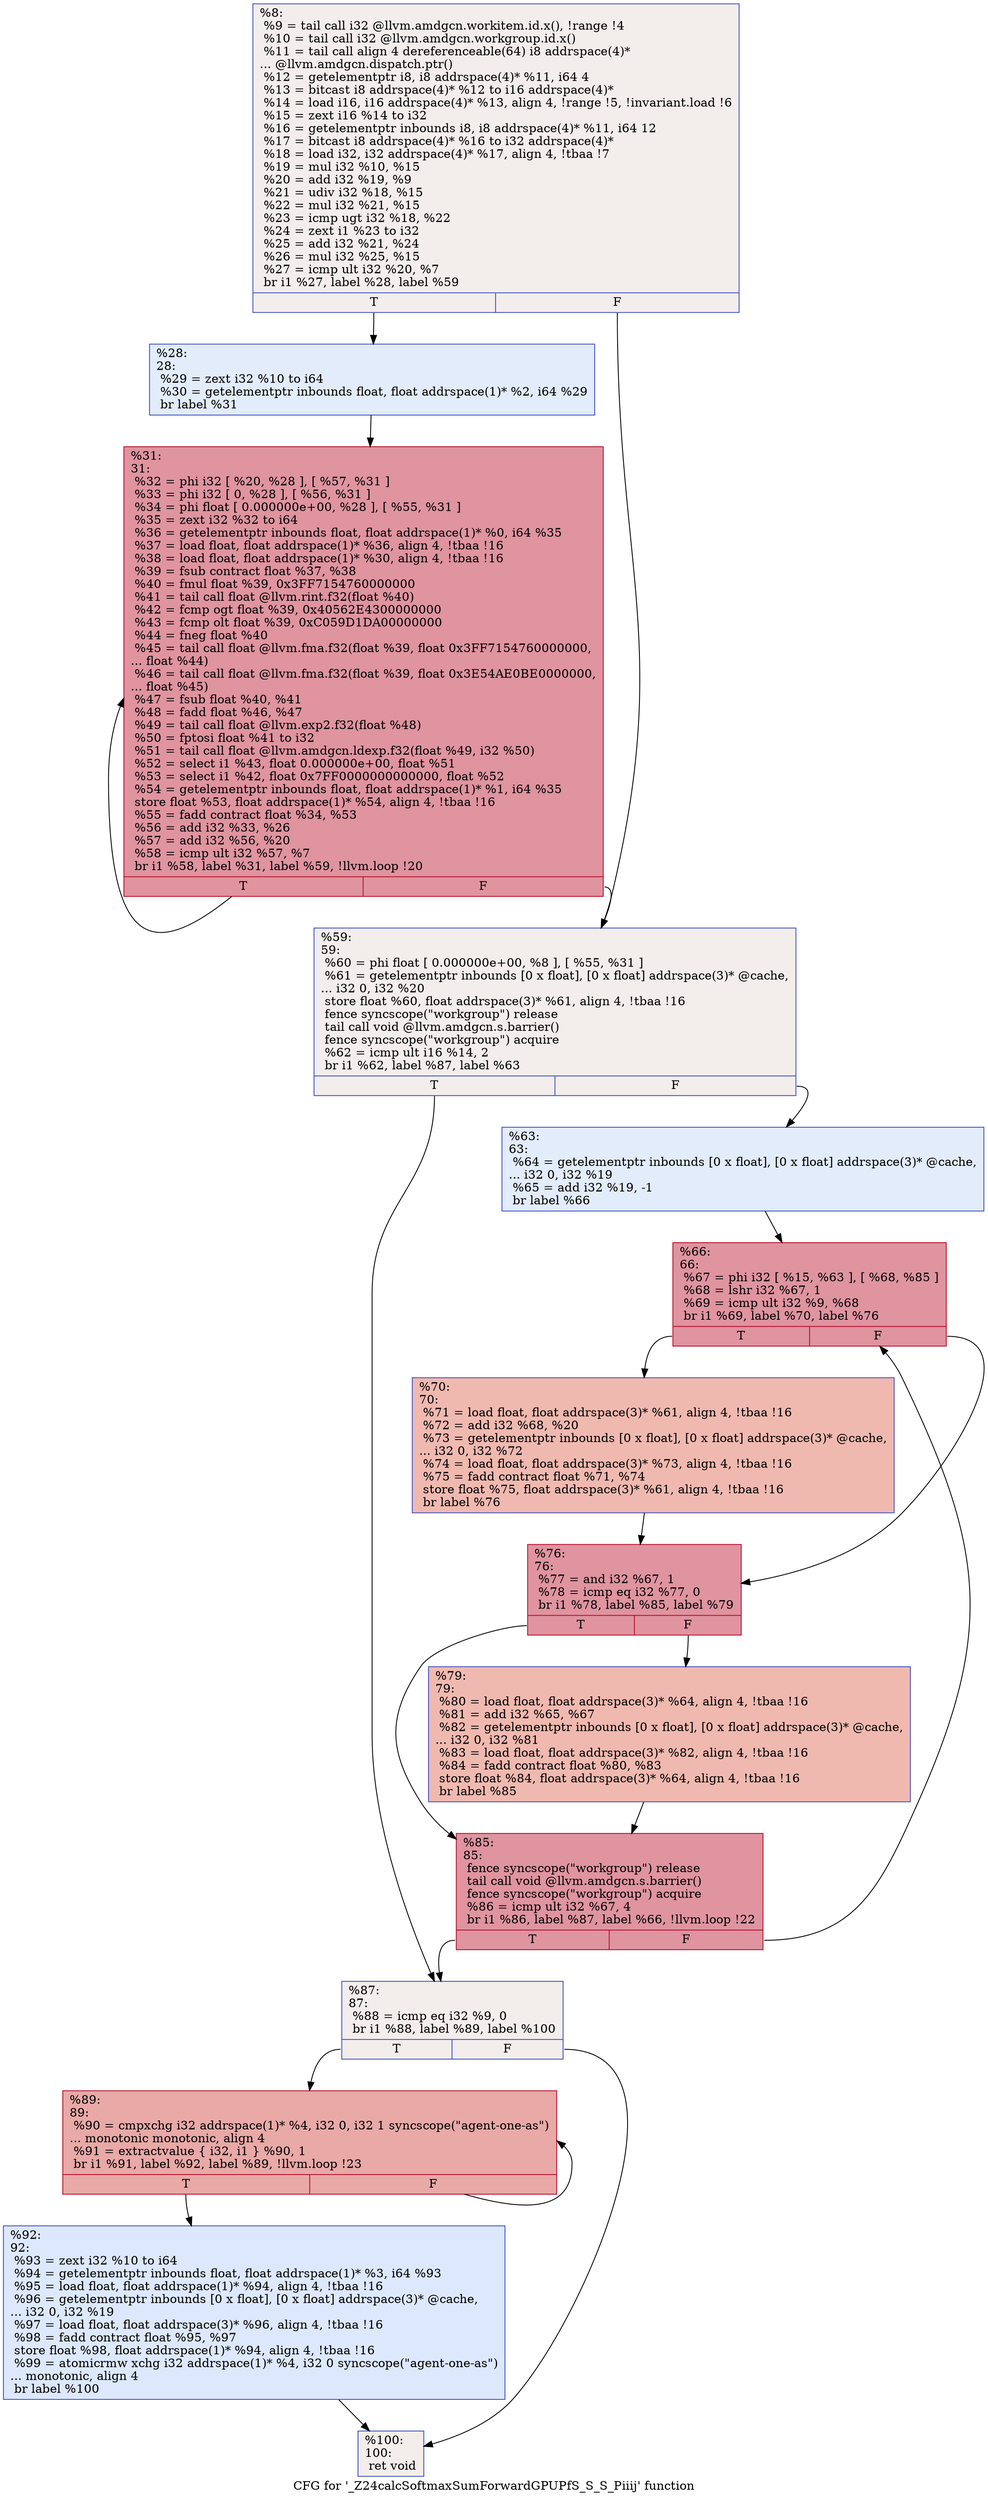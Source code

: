digraph "CFG for '_Z24calcSoftmaxSumForwardGPUPfS_S_S_Piiij' function" {
	label="CFG for '_Z24calcSoftmaxSumForwardGPUPfS_S_S_Piiij' function";

	Node0x4e890d0 [shape=record,color="#3d50c3ff", style=filled, fillcolor="#e3d9d370",label="{%8:\l  %9 = tail call i32 @llvm.amdgcn.workitem.id.x(), !range !4\l  %10 = tail call i32 @llvm.amdgcn.workgroup.id.x()\l  %11 = tail call align 4 dereferenceable(64) i8 addrspace(4)*\l... @llvm.amdgcn.dispatch.ptr()\l  %12 = getelementptr i8, i8 addrspace(4)* %11, i64 4\l  %13 = bitcast i8 addrspace(4)* %12 to i16 addrspace(4)*\l  %14 = load i16, i16 addrspace(4)* %13, align 4, !range !5, !invariant.load !6\l  %15 = zext i16 %14 to i32\l  %16 = getelementptr inbounds i8, i8 addrspace(4)* %11, i64 12\l  %17 = bitcast i8 addrspace(4)* %16 to i32 addrspace(4)*\l  %18 = load i32, i32 addrspace(4)* %17, align 4, !tbaa !7\l  %19 = mul i32 %10, %15\l  %20 = add i32 %19, %9\l  %21 = udiv i32 %18, %15\l  %22 = mul i32 %21, %15\l  %23 = icmp ugt i32 %18, %22\l  %24 = zext i1 %23 to i32\l  %25 = add i32 %21, %24\l  %26 = mul i32 %25, %15\l  %27 = icmp ult i32 %20, %7\l  br i1 %27, label %28, label %59\l|{<s0>T|<s1>F}}"];
	Node0x4e890d0:s0 -> Node0x4e8b690;
	Node0x4e890d0:s1 -> Node0x4e8b720;
	Node0x4e8b690 [shape=record,color="#3d50c3ff", style=filled, fillcolor="#bfd3f670",label="{%28:\l28:                                               \l  %29 = zext i32 %10 to i64\l  %30 = getelementptr inbounds float, float addrspace(1)* %2, i64 %29\l  br label %31\l}"];
	Node0x4e8b690 -> Node0x4e8b970;
	Node0x4e8b970 [shape=record,color="#b70d28ff", style=filled, fillcolor="#b70d2870",label="{%31:\l31:                                               \l  %32 = phi i32 [ %20, %28 ], [ %57, %31 ]\l  %33 = phi i32 [ 0, %28 ], [ %56, %31 ]\l  %34 = phi float [ 0.000000e+00, %28 ], [ %55, %31 ]\l  %35 = zext i32 %32 to i64\l  %36 = getelementptr inbounds float, float addrspace(1)* %0, i64 %35\l  %37 = load float, float addrspace(1)* %36, align 4, !tbaa !16\l  %38 = load float, float addrspace(1)* %30, align 4, !tbaa !16\l  %39 = fsub contract float %37, %38\l  %40 = fmul float %39, 0x3FF7154760000000\l  %41 = tail call float @llvm.rint.f32(float %40)\l  %42 = fcmp ogt float %39, 0x40562E4300000000\l  %43 = fcmp olt float %39, 0xC059D1DA00000000\l  %44 = fneg float %40\l  %45 = tail call float @llvm.fma.f32(float %39, float 0x3FF7154760000000,\l... float %44)\l  %46 = tail call float @llvm.fma.f32(float %39, float 0x3E54AE0BE0000000,\l... float %45)\l  %47 = fsub float %40, %41\l  %48 = fadd float %46, %47\l  %49 = tail call float @llvm.exp2.f32(float %48)\l  %50 = fptosi float %41 to i32\l  %51 = tail call float @llvm.amdgcn.ldexp.f32(float %49, i32 %50)\l  %52 = select i1 %43, float 0.000000e+00, float %51\l  %53 = select i1 %42, float 0x7FF0000000000000, float %52\l  %54 = getelementptr inbounds float, float addrspace(1)* %1, i64 %35\l  store float %53, float addrspace(1)* %54, align 4, !tbaa !16\l  %55 = fadd contract float %34, %53\l  %56 = add i32 %33, %26\l  %57 = add i32 %56, %20\l  %58 = icmp ult i32 %57, %7\l  br i1 %58, label %31, label %59, !llvm.loop !20\l|{<s0>T|<s1>F}}"];
	Node0x4e8b970:s0 -> Node0x4e8b970;
	Node0x4e8b970:s1 -> Node0x4e8b720;
	Node0x4e8b720 [shape=record,color="#3d50c3ff", style=filled, fillcolor="#e3d9d370",label="{%59:\l59:                                               \l  %60 = phi float [ 0.000000e+00, %8 ], [ %55, %31 ]\l  %61 = getelementptr inbounds [0 x float], [0 x float] addrspace(3)* @cache,\l... i32 0, i32 %20\l  store float %60, float addrspace(3)* %61, align 4, !tbaa !16\l  fence syncscope(\"workgroup\") release\l  tail call void @llvm.amdgcn.s.barrier()\l  fence syncscope(\"workgroup\") acquire\l  %62 = icmp ult i16 %14, 2\l  br i1 %62, label %87, label %63\l|{<s0>T|<s1>F}}"];
	Node0x4e8b720:s0 -> Node0x4e8ecb0;
	Node0x4e8b720:s1 -> Node0x4e8ed40;
	Node0x4e8ed40 [shape=record,color="#3d50c3ff", style=filled, fillcolor="#bfd3f670",label="{%63:\l63:                                               \l  %64 = getelementptr inbounds [0 x float], [0 x float] addrspace(3)* @cache,\l... i32 0, i32 %19\l  %65 = add i32 %19, -1\l  br label %66\l}"];
	Node0x4e8ed40 -> Node0x4e8bb70;
	Node0x4e8bb70 [shape=record,color="#b70d28ff", style=filled, fillcolor="#b70d2870",label="{%66:\l66:                                               \l  %67 = phi i32 [ %15, %63 ], [ %68, %85 ]\l  %68 = lshr i32 %67, 1\l  %69 = icmp ult i32 %9, %68\l  br i1 %69, label %70, label %76\l|{<s0>T|<s1>F}}"];
	Node0x4e8bb70:s0 -> Node0x4e8f550;
	Node0x4e8bb70:s1 -> Node0x4e8f5a0;
	Node0x4e8f550 [shape=record,color="#3d50c3ff", style=filled, fillcolor="#de614d70",label="{%70:\l70:                                               \l  %71 = load float, float addrspace(3)* %61, align 4, !tbaa !16\l  %72 = add i32 %68, %20\l  %73 = getelementptr inbounds [0 x float], [0 x float] addrspace(3)* @cache,\l... i32 0, i32 %72\l  %74 = load float, float addrspace(3)* %73, align 4, !tbaa !16\l  %75 = fadd contract float %71, %74\l  store float %75, float addrspace(3)* %61, align 4, !tbaa !16\l  br label %76\l}"];
	Node0x4e8f550 -> Node0x4e8f5a0;
	Node0x4e8f5a0 [shape=record,color="#b70d28ff", style=filled, fillcolor="#b70d2870",label="{%76:\l76:                                               \l  %77 = and i32 %67, 1\l  %78 = icmp eq i32 %77, 0\l  br i1 %78, label %85, label %79\l|{<s0>T|<s1>F}}"];
	Node0x4e8f5a0:s0 -> Node0x4e8bc60;
	Node0x4e8f5a0:s1 -> Node0x4e8fbc0;
	Node0x4e8fbc0 [shape=record,color="#3d50c3ff", style=filled, fillcolor="#de614d70",label="{%79:\l79:                                               \l  %80 = load float, float addrspace(3)* %64, align 4, !tbaa !16\l  %81 = add i32 %65, %67\l  %82 = getelementptr inbounds [0 x float], [0 x float] addrspace(3)* @cache,\l... i32 0, i32 %81\l  %83 = load float, float addrspace(3)* %82, align 4, !tbaa !16\l  %84 = fadd contract float %80, %83\l  store float %84, float addrspace(3)* %64, align 4, !tbaa !16\l  br label %85\l}"];
	Node0x4e8fbc0 -> Node0x4e8bc60;
	Node0x4e8bc60 [shape=record,color="#b70d28ff", style=filled, fillcolor="#b70d2870",label="{%85:\l85:                                               \l  fence syncscope(\"workgroup\") release\l  tail call void @llvm.amdgcn.s.barrier()\l  fence syncscope(\"workgroup\") acquire\l  %86 = icmp ult i32 %67, 4\l  br i1 %86, label %87, label %66, !llvm.loop !22\l|{<s0>T|<s1>F}}"];
	Node0x4e8bc60:s0 -> Node0x4e8ecb0;
	Node0x4e8bc60:s1 -> Node0x4e8bb70;
	Node0x4e8ecb0 [shape=record,color="#3d50c3ff", style=filled, fillcolor="#e3d9d370",label="{%87:\l87:                                               \l  %88 = icmp eq i32 %9, 0\l  br i1 %88, label %89, label %100\l|{<s0>T|<s1>F}}"];
	Node0x4e8ecb0:s0 -> Node0x4e90480;
	Node0x4e8ecb0:s1 -> Node0x4e904d0;
	Node0x4e90480 [shape=record,color="#b70d28ff", style=filled, fillcolor="#ca3b3770",label="{%89:\l89:                                               \l  %90 = cmpxchg i32 addrspace(1)* %4, i32 0, i32 1 syncscope(\"agent-one-as\")\l... monotonic monotonic, align 4\l  %91 = extractvalue \{ i32, i1 \} %90, 1\l  br i1 %91, label %92, label %89, !llvm.loop !23\l|{<s0>T|<s1>F}}"];
	Node0x4e90480:s0 -> Node0x4e90990;
	Node0x4e90480:s1 -> Node0x4e90480;
	Node0x4e90990 [shape=record,color="#3d50c3ff", style=filled, fillcolor="#b2ccfb70",label="{%92:\l92:                                               \l  %93 = zext i32 %10 to i64\l  %94 = getelementptr inbounds float, float addrspace(1)* %3, i64 %93\l  %95 = load float, float addrspace(1)* %94, align 4, !tbaa !16\l  %96 = getelementptr inbounds [0 x float], [0 x float] addrspace(3)* @cache,\l... i32 0, i32 %19\l  %97 = load float, float addrspace(3)* %96, align 4, !tbaa !16\l  %98 = fadd contract float %95, %97\l  store float %98, float addrspace(1)* %94, align 4, !tbaa !16\l  %99 = atomicrmw xchg i32 addrspace(1)* %4, i32 0 syncscope(\"agent-one-as\")\l... monotonic, align 4\l  br label %100\l}"];
	Node0x4e90990 -> Node0x4e904d0;
	Node0x4e904d0 [shape=record,color="#3d50c3ff", style=filled, fillcolor="#e3d9d370",label="{%100:\l100:                                              \l  ret void\l}"];
}
